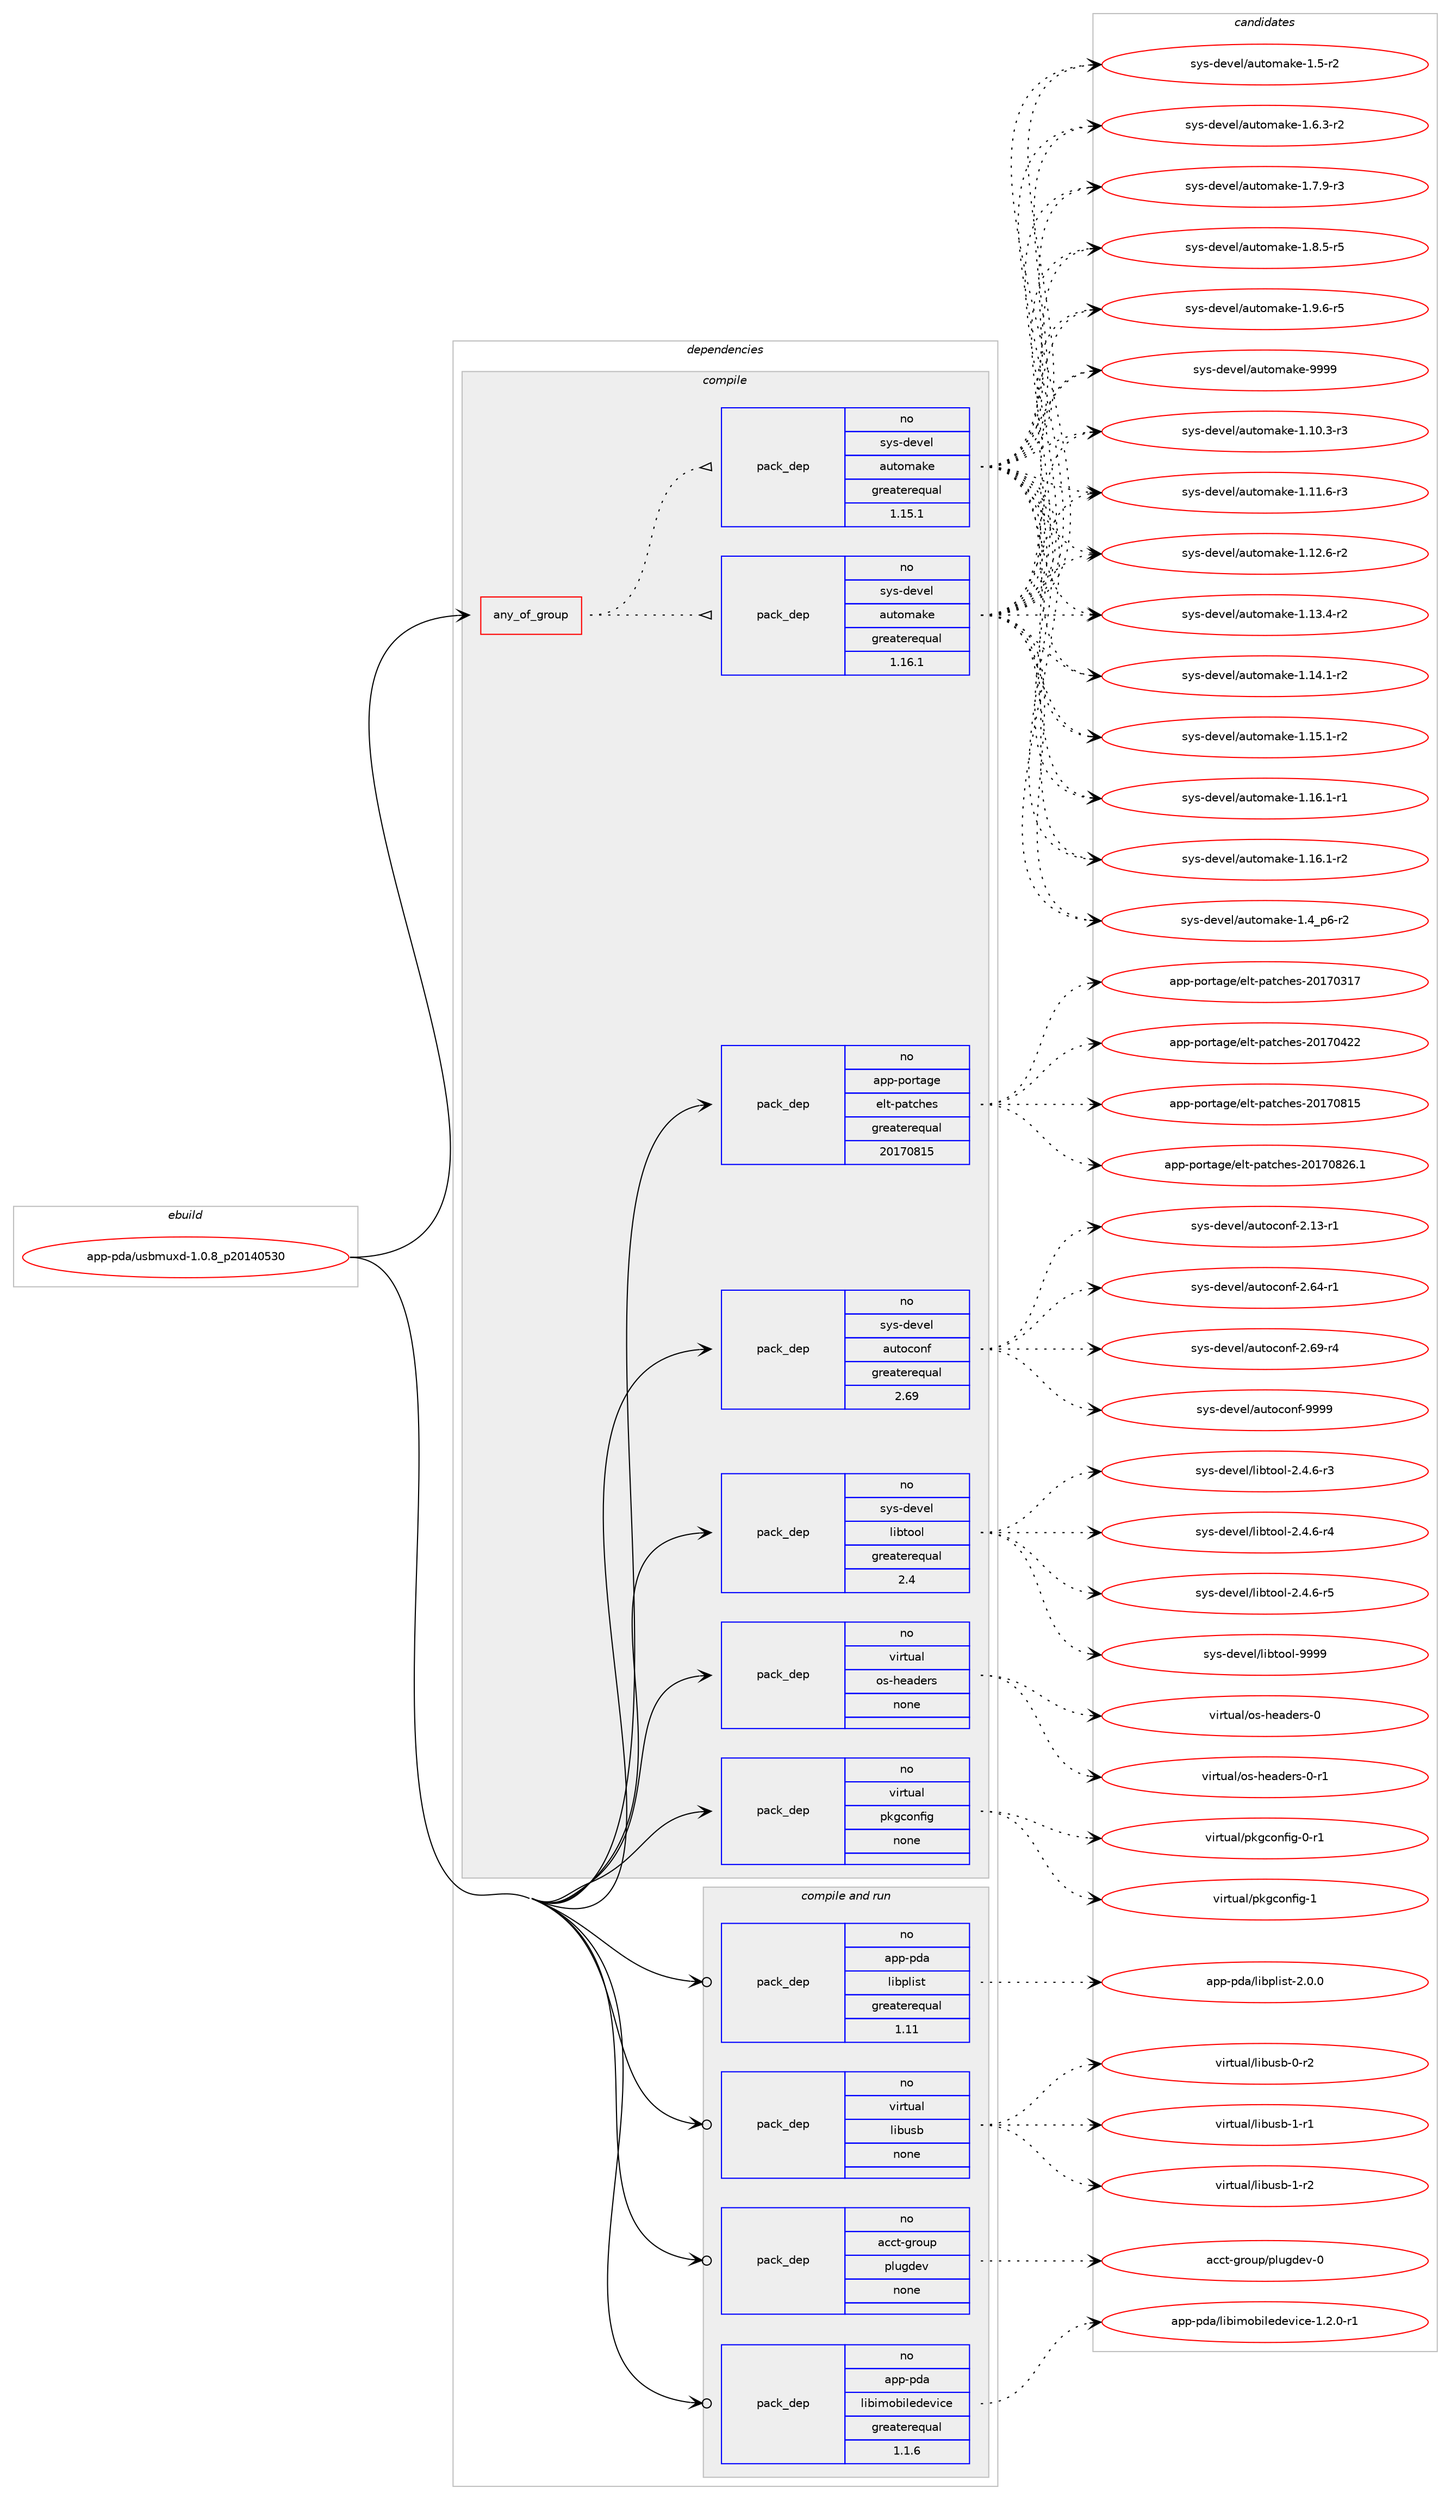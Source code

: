 digraph prolog {

# *************
# Graph options
# *************

newrank=true;
concentrate=true;
compound=true;
graph [rankdir=LR,fontname=Helvetica,fontsize=10,ranksep=1.5];#, ranksep=2.5, nodesep=0.2];
edge  [arrowhead=vee];
node  [fontname=Helvetica,fontsize=10];

# **********
# The ebuild
# **********

subgraph cluster_leftcol {
color=gray;
rank=same;
label=<<i>ebuild</i>>;
id [label="app-pda/usbmuxd-1.0.8_p20140530", color=red, width=4, href="../app-pda/usbmuxd-1.0.8_p20140530.svg"];
}

# ****************
# The dependencies
# ****************

subgraph cluster_midcol {
color=gray;
label=<<i>dependencies</i>>;
subgraph cluster_compile {
fillcolor="#eeeeee";
style=filled;
label=<<i>compile</i>>;
subgraph any8811 {
dependency504832 [label=<<TABLE BORDER="0" CELLBORDER="1" CELLSPACING="0" CELLPADDING="4"><TR><TD CELLPADDING="10">any_of_group</TD></TR></TABLE>>, shape=none, color=red];subgraph pack375361 {
dependency504833 [label=<<TABLE BORDER="0" CELLBORDER="1" CELLSPACING="0" CELLPADDING="4" WIDTH="220"><TR><TD ROWSPAN="6" CELLPADDING="30">pack_dep</TD></TR><TR><TD WIDTH="110">no</TD></TR><TR><TD>sys-devel</TD></TR><TR><TD>automake</TD></TR><TR><TD>greaterequal</TD></TR><TR><TD>1.16.1</TD></TR></TABLE>>, shape=none, color=blue];
}
dependency504832:e -> dependency504833:w [weight=20,style="dotted",arrowhead="oinv"];
subgraph pack375362 {
dependency504834 [label=<<TABLE BORDER="0" CELLBORDER="1" CELLSPACING="0" CELLPADDING="4" WIDTH="220"><TR><TD ROWSPAN="6" CELLPADDING="30">pack_dep</TD></TR><TR><TD WIDTH="110">no</TD></TR><TR><TD>sys-devel</TD></TR><TR><TD>automake</TD></TR><TR><TD>greaterequal</TD></TR><TR><TD>1.15.1</TD></TR></TABLE>>, shape=none, color=blue];
}
dependency504832:e -> dependency504834:w [weight=20,style="dotted",arrowhead="oinv"];
}
id:e -> dependency504832:w [weight=20,style="solid",arrowhead="vee"];
subgraph pack375363 {
dependency504835 [label=<<TABLE BORDER="0" CELLBORDER="1" CELLSPACING="0" CELLPADDING="4" WIDTH="220"><TR><TD ROWSPAN="6" CELLPADDING="30">pack_dep</TD></TR><TR><TD WIDTH="110">no</TD></TR><TR><TD>app-portage</TD></TR><TR><TD>elt-patches</TD></TR><TR><TD>greaterequal</TD></TR><TR><TD>20170815</TD></TR></TABLE>>, shape=none, color=blue];
}
id:e -> dependency504835:w [weight=20,style="solid",arrowhead="vee"];
subgraph pack375364 {
dependency504836 [label=<<TABLE BORDER="0" CELLBORDER="1" CELLSPACING="0" CELLPADDING="4" WIDTH="220"><TR><TD ROWSPAN="6" CELLPADDING="30">pack_dep</TD></TR><TR><TD WIDTH="110">no</TD></TR><TR><TD>sys-devel</TD></TR><TR><TD>autoconf</TD></TR><TR><TD>greaterequal</TD></TR><TR><TD>2.69</TD></TR></TABLE>>, shape=none, color=blue];
}
id:e -> dependency504836:w [weight=20,style="solid",arrowhead="vee"];
subgraph pack375365 {
dependency504837 [label=<<TABLE BORDER="0" CELLBORDER="1" CELLSPACING="0" CELLPADDING="4" WIDTH="220"><TR><TD ROWSPAN="6" CELLPADDING="30">pack_dep</TD></TR><TR><TD WIDTH="110">no</TD></TR><TR><TD>sys-devel</TD></TR><TR><TD>libtool</TD></TR><TR><TD>greaterequal</TD></TR><TR><TD>2.4</TD></TR></TABLE>>, shape=none, color=blue];
}
id:e -> dependency504837:w [weight=20,style="solid",arrowhead="vee"];
subgraph pack375366 {
dependency504838 [label=<<TABLE BORDER="0" CELLBORDER="1" CELLSPACING="0" CELLPADDING="4" WIDTH="220"><TR><TD ROWSPAN="6" CELLPADDING="30">pack_dep</TD></TR><TR><TD WIDTH="110">no</TD></TR><TR><TD>virtual</TD></TR><TR><TD>os-headers</TD></TR><TR><TD>none</TD></TR><TR><TD></TD></TR></TABLE>>, shape=none, color=blue];
}
id:e -> dependency504838:w [weight=20,style="solid",arrowhead="vee"];
subgraph pack375367 {
dependency504839 [label=<<TABLE BORDER="0" CELLBORDER="1" CELLSPACING="0" CELLPADDING="4" WIDTH="220"><TR><TD ROWSPAN="6" CELLPADDING="30">pack_dep</TD></TR><TR><TD WIDTH="110">no</TD></TR><TR><TD>virtual</TD></TR><TR><TD>pkgconfig</TD></TR><TR><TD>none</TD></TR><TR><TD></TD></TR></TABLE>>, shape=none, color=blue];
}
id:e -> dependency504839:w [weight=20,style="solid",arrowhead="vee"];
}
subgraph cluster_compileandrun {
fillcolor="#eeeeee";
style=filled;
label=<<i>compile and run</i>>;
subgraph pack375368 {
dependency504840 [label=<<TABLE BORDER="0" CELLBORDER="1" CELLSPACING="0" CELLPADDING="4" WIDTH="220"><TR><TD ROWSPAN="6" CELLPADDING="30">pack_dep</TD></TR><TR><TD WIDTH="110">no</TD></TR><TR><TD>acct-group</TD></TR><TR><TD>plugdev</TD></TR><TR><TD>none</TD></TR><TR><TD></TD></TR></TABLE>>, shape=none, color=blue];
}
id:e -> dependency504840:w [weight=20,style="solid",arrowhead="odotvee"];
subgraph pack375369 {
dependency504841 [label=<<TABLE BORDER="0" CELLBORDER="1" CELLSPACING="0" CELLPADDING="4" WIDTH="220"><TR><TD ROWSPAN="6" CELLPADDING="30">pack_dep</TD></TR><TR><TD WIDTH="110">no</TD></TR><TR><TD>app-pda</TD></TR><TR><TD>libimobiledevice</TD></TR><TR><TD>greaterequal</TD></TR><TR><TD>1.1.6</TD></TR></TABLE>>, shape=none, color=blue];
}
id:e -> dependency504841:w [weight=20,style="solid",arrowhead="odotvee"];
subgraph pack375370 {
dependency504842 [label=<<TABLE BORDER="0" CELLBORDER="1" CELLSPACING="0" CELLPADDING="4" WIDTH="220"><TR><TD ROWSPAN="6" CELLPADDING="30">pack_dep</TD></TR><TR><TD WIDTH="110">no</TD></TR><TR><TD>app-pda</TD></TR><TR><TD>libplist</TD></TR><TR><TD>greaterequal</TD></TR><TR><TD>1.11</TD></TR></TABLE>>, shape=none, color=blue];
}
id:e -> dependency504842:w [weight=20,style="solid",arrowhead="odotvee"];
subgraph pack375371 {
dependency504843 [label=<<TABLE BORDER="0" CELLBORDER="1" CELLSPACING="0" CELLPADDING="4" WIDTH="220"><TR><TD ROWSPAN="6" CELLPADDING="30">pack_dep</TD></TR><TR><TD WIDTH="110">no</TD></TR><TR><TD>virtual</TD></TR><TR><TD>libusb</TD></TR><TR><TD>none</TD></TR><TR><TD></TD></TR></TABLE>>, shape=none, color=blue];
}
id:e -> dependency504843:w [weight=20,style="solid",arrowhead="odotvee"];
}
subgraph cluster_run {
fillcolor="#eeeeee";
style=filled;
label=<<i>run</i>>;
}
}

# **************
# The candidates
# **************

subgraph cluster_choices {
rank=same;
color=gray;
label=<<i>candidates</i>>;

subgraph choice375361 {
color=black;
nodesep=1;
choice11512111545100101118101108479711711611110997107101454946494846514511451 [label="sys-devel/automake-1.10.3-r3", color=red, width=4,href="../sys-devel/automake-1.10.3-r3.svg"];
choice11512111545100101118101108479711711611110997107101454946494946544511451 [label="sys-devel/automake-1.11.6-r3", color=red, width=4,href="../sys-devel/automake-1.11.6-r3.svg"];
choice11512111545100101118101108479711711611110997107101454946495046544511450 [label="sys-devel/automake-1.12.6-r2", color=red, width=4,href="../sys-devel/automake-1.12.6-r2.svg"];
choice11512111545100101118101108479711711611110997107101454946495146524511450 [label="sys-devel/automake-1.13.4-r2", color=red, width=4,href="../sys-devel/automake-1.13.4-r2.svg"];
choice11512111545100101118101108479711711611110997107101454946495246494511450 [label="sys-devel/automake-1.14.1-r2", color=red, width=4,href="../sys-devel/automake-1.14.1-r2.svg"];
choice11512111545100101118101108479711711611110997107101454946495346494511450 [label="sys-devel/automake-1.15.1-r2", color=red, width=4,href="../sys-devel/automake-1.15.1-r2.svg"];
choice11512111545100101118101108479711711611110997107101454946495446494511449 [label="sys-devel/automake-1.16.1-r1", color=red, width=4,href="../sys-devel/automake-1.16.1-r1.svg"];
choice11512111545100101118101108479711711611110997107101454946495446494511450 [label="sys-devel/automake-1.16.1-r2", color=red, width=4,href="../sys-devel/automake-1.16.1-r2.svg"];
choice115121115451001011181011084797117116111109971071014549465295112544511450 [label="sys-devel/automake-1.4_p6-r2", color=red, width=4,href="../sys-devel/automake-1.4_p6-r2.svg"];
choice11512111545100101118101108479711711611110997107101454946534511450 [label="sys-devel/automake-1.5-r2", color=red, width=4,href="../sys-devel/automake-1.5-r2.svg"];
choice115121115451001011181011084797117116111109971071014549465446514511450 [label="sys-devel/automake-1.6.3-r2", color=red, width=4,href="../sys-devel/automake-1.6.3-r2.svg"];
choice115121115451001011181011084797117116111109971071014549465546574511451 [label="sys-devel/automake-1.7.9-r3", color=red, width=4,href="../sys-devel/automake-1.7.9-r3.svg"];
choice115121115451001011181011084797117116111109971071014549465646534511453 [label="sys-devel/automake-1.8.5-r5", color=red, width=4,href="../sys-devel/automake-1.8.5-r5.svg"];
choice115121115451001011181011084797117116111109971071014549465746544511453 [label="sys-devel/automake-1.9.6-r5", color=red, width=4,href="../sys-devel/automake-1.9.6-r5.svg"];
choice115121115451001011181011084797117116111109971071014557575757 [label="sys-devel/automake-9999", color=red, width=4,href="../sys-devel/automake-9999.svg"];
dependency504833:e -> choice11512111545100101118101108479711711611110997107101454946494846514511451:w [style=dotted,weight="100"];
dependency504833:e -> choice11512111545100101118101108479711711611110997107101454946494946544511451:w [style=dotted,weight="100"];
dependency504833:e -> choice11512111545100101118101108479711711611110997107101454946495046544511450:w [style=dotted,weight="100"];
dependency504833:e -> choice11512111545100101118101108479711711611110997107101454946495146524511450:w [style=dotted,weight="100"];
dependency504833:e -> choice11512111545100101118101108479711711611110997107101454946495246494511450:w [style=dotted,weight="100"];
dependency504833:e -> choice11512111545100101118101108479711711611110997107101454946495346494511450:w [style=dotted,weight="100"];
dependency504833:e -> choice11512111545100101118101108479711711611110997107101454946495446494511449:w [style=dotted,weight="100"];
dependency504833:e -> choice11512111545100101118101108479711711611110997107101454946495446494511450:w [style=dotted,weight="100"];
dependency504833:e -> choice115121115451001011181011084797117116111109971071014549465295112544511450:w [style=dotted,weight="100"];
dependency504833:e -> choice11512111545100101118101108479711711611110997107101454946534511450:w [style=dotted,weight="100"];
dependency504833:e -> choice115121115451001011181011084797117116111109971071014549465446514511450:w [style=dotted,weight="100"];
dependency504833:e -> choice115121115451001011181011084797117116111109971071014549465546574511451:w [style=dotted,weight="100"];
dependency504833:e -> choice115121115451001011181011084797117116111109971071014549465646534511453:w [style=dotted,weight="100"];
dependency504833:e -> choice115121115451001011181011084797117116111109971071014549465746544511453:w [style=dotted,weight="100"];
dependency504833:e -> choice115121115451001011181011084797117116111109971071014557575757:w [style=dotted,weight="100"];
}
subgraph choice375362 {
color=black;
nodesep=1;
choice11512111545100101118101108479711711611110997107101454946494846514511451 [label="sys-devel/automake-1.10.3-r3", color=red, width=4,href="../sys-devel/automake-1.10.3-r3.svg"];
choice11512111545100101118101108479711711611110997107101454946494946544511451 [label="sys-devel/automake-1.11.6-r3", color=red, width=4,href="../sys-devel/automake-1.11.6-r3.svg"];
choice11512111545100101118101108479711711611110997107101454946495046544511450 [label="sys-devel/automake-1.12.6-r2", color=red, width=4,href="../sys-devel/automake-1.12.6-r2.svg"];
choice11512111545100101118101108479711711611110997107101454946495146524511450 [label="sys-devel/automake-1.13.4-r2", color=red, width=4,href="../sys-devel/automake-1.13.4-r2.svg"];
choice11512111545100101118101108479711711611110997107101454946495246494511450 [label="sys-devel/automake-1.14.1-r2", color=red, width=4,href="../sys-devel/automake-1.14.1-r2.svg"];
choice11512111545100101118101108479711711611110997107101454946495346494511450 [label="sys-devel/automake-1.15.1-r2", color=red, width=4,href="../sys-devel/automake-1.15.1-r2.svg"];
choice11512111545100101118101108479711711611110997107101454946495446494511449 [label="sys-devel/automake-1.16.1-r1", color=red, width=4,href="../sys-devel/automake-1.16.1-r1.svg"];
choice11512111545100101118101108479711711611110997107101454946495446494511450 [label="sys-devel/automake-1.16.1-r2", color=red, width=4,href="../sys-devel/automake-1.16.1-r2.svg"];
choice115121115451001011181011084797117116111109971071014549465295112544511450 [label="sys-devel/automake-1.4_p6-r2", color=red, width=4,href="../sys-devel/automake-1.4_p6-r2.svg"];
choice11512111545100101118101108479711711611110997107101454946534511450 [label="sys-devel/automake-1.5-r2", color=red, width=4,href="../sys-devel/automake-1.5-r2.svg"];
choice115121115451001011181011084797117116111109971071014549465446514511450 [label="sys-devel/automake-1.6.3-r2", color=red, width=4,href="../sys-devel/automake-1.6.3-r2.svg"];
choice115121115451001011181011084797117116111109971071014549465546574511451 [label="sys-devel/automake-1.7.9-r3", color=red, width=4,href="../sys-devel/automake-1.7.9-r3.svg"];
choice115121115451001011181011084797117116111109971071014549465646534511453 [label="sys-devel/automake-1.8.5-r5", color=red, width=4,href="../sys-devel/automake-1.8.5-r5.svg"];
choice115121115451001011181011084797117116111109971071014549465746544511453 [label="sys-devel/automake-1.9.6-r5", color=red, width=4,href="../sys-devel/automake-1.9.6-r5.svg"];
choice115121115451001011181011084797117116111109971071014557575757 [label="sys-devel/automake-9999", color=red, width=4,href="../sys-devel/automake-9999.svg"];
dependency504834:e -> choice11512111545100101118101108479711711611110997107101454946494846514511451:w [style=dotted,weight="100"];
dependency504834:e -> choice11512111545100101118101108479711711611110997107101454946494946544511451:w [style=dotted,weight="100"];
dependency504834:e -> choice11512111545100101118101108479711711611110997107101454946495046544511450:w [style=dotted,weight="100"];
dependency504834:e -> choice11512111545100101118101108479711711611110997107101454946495146524511450:w [style=dotted,weight="100"];
dependency504834:e -> choice11512111545100101118101108479711711611110997107101454946495246494511450:w [style=dotted,weight="100"];
dependency504834:e -> choice11512111545100101118101108479711711611110997107101454946495346494511450:w [style=dotted,weight="100"];
dependency504834:e -> choice11512111545100101118101108479711711611110997107101454946495446494511449:w [style=dotted,weight="100"];
dependency504834:e -> choice11512111545100101118101108479711711611110997107101454946495446494511450:w [style=dotted,weight="100"];
dependency504834:e -> choice115121115451001011181011084797117116111109971071014549465295112544511450:w [style=dotted,weight="100"];
dependency504834:e -> choice11512111545100101118101108479711711611110997107101454946534511450:w [style=dotted,weight="100"];
dependency504834:e -> choice115121115451001011181011084797117116111109971071014549465446514511450:w [style=dotted,weight="100"];
dependency504834:e -> choice115121115451001011181011084797117116111109971071014549465546574511451:w [style=dotted,weight="100"];
dependency504834:e -> choice115121115451001011181011084797117116111109971071014549465646534511453:w [style=dotted,weight="100"];
dependency504834:e -> choice115121115451001011181011084797117116111109971071014549465746544511453:w [style=dotted,weight="100"];
dependency504834:e -> choice115121115451001011181011084797117116111109971071014557575757:w [style=dotted,weight="100"];
}
subgraph choice375363 {
color=black;
nodesep=1;
choice97112112451121111141169710310147101108116451129711699104101115455048495548514955 [label="app-portage/elt-patches-20170317", color=red, width=4,href="../app-portage/elt-patches-20170317.svg"];
choice97112112451121111141169710310147101108116451129711699104101115455048495548525050 [label="app-portage/elt-patches-20170422", color=red, width=4,href="../app-portage/elt-patches-20170422.svg"];
choice97112112451121111141169710310147101108116451129711699104101115455048495548564953 [label="app-portage/elt-patches-20170815", color=red, width=4,href="../app-portage/elt-patches-20170815.svg"];
choice971121124511211111411697103101471011081164511297116991041011154550484955485650544649 [label="app-portage/elt-patches-20170826.1", color=red, width=4,href="../app-portage/elt-patches-20170826.1.svg"];
dependency504835:e -> choice97112112451121111141169710310147101108116451129711699104101115455048495548514955:w [style=dotted,weight="100"];
dependency504835:e -> choice97112112451121111141169710310147101108116451129711699104101115455048495548525050:w [style=dotted,weight="100"];
dependency504835:e -> choice97112112451121111141169710310147101108116451129711699104101115455048495548564953:w [style=dotted,weight="100"];
dependency504835:e -> choice971121124511211111411697103101471011081164511297116991041011154550484955485650544649:w [style=dotted,weight="100"];
}
subgraph choice375364 {
color=black;
nodesep=1;
choice1151211154510010111810110847971171161119911111010245504649514511449 [label="sys-devel/autoconf-2.13-r1", color=red, width=4,href="../sys-devel/autoconf-2.13-r1.svg"];
choice1151211154510010111810110847971171161119911111010245504654524511449 [label="sys-devel/autoconf-2.64-r1", color=red, width=4,href="../sys-devel/autoconf-2.64-r1.svg"];
choice1151211154510010111810110847971171161119911111010245504654574511452 [label="sys-devel/autoconf-2.69-r4", color=red, width=4,href="../sys-devel/autoconf-2.69-r4.svg"];
choice115121115451001011181011084797117116111991111101024557575757 [label="sys-devel/autoconf-9999", color=red, width=4,href="../sys-devel/autoconf-9999.svg"];
dependency504836:e -> choice1151211154510010111810110847971171161119911111010245504649514511449:w [style=dotted,weight="100"];
dependency504836:e -> choice1151211154510010111810110847971171161119911111010245504654524511449:w [style=dotted,weight="100"];
dependency504836:e -> choice1151211154510010111810110847971171161119911111010245504654574511452:w [style=dotted,weight="100"];
dependency504836:e -> choice115121115451001011181011084797117116111991111101024557575757:w [style=dotted,weight="100"];
}
subgraph choice375365 {
color=black;
nodesep=1;
choice1151211154510010111810110847108105981161111111084550465246544511451 [label="sys-devel/libtool-2.4.6-r3", color=red, width=4,href="../sys-devel/libtool-2.4.6-r3.svg"];
choice1151211154510010111810110847108105981161111111084550465246544511452 [label="sys-devel/libtool-2.4.6-r4", color=red, width=4,href="../sys-devel/libtool-2.4.6-r4.svg"];
choice1151211154510010111810110847108105981161111111084550465246544511453 [label="sys-devel/libtool-2.4.6-r5", color=red, width=4,href="../sys-devel/libtool-2.4.6-r5.svg"];
choice1151211154510010111810110847108105981161111111084557575757 [label="sys-devel/libtool-9999", color=red, width=4,href="../sys-devel/libtool-9999.svg"];
dependency504837:e -> choice1151211154510010111810110847108105981161111111084550465246544511451:w [style=dotted,weight="100"];
dependency504837:e -> choice1151211154510010111810110847108105981161111111084550465246544511452:w [style=dotted,weight="100"];
dependency504837:e -> choice1151211154510010111810110847108105981161111111084550465246544511453:w [style=dotted,weight="100"];
dependency504837:e -> choice1151211154510010111810110847108105981161111111084557575757:w [style=dotted,weight="100"];
}
subgraph choice375366 {
color=black;
nodesep=1;
choice118105114116117971084711111545104101971001011141154548 [label="virtual/os-headers-0", color=red, width=4,href="../virtual/os-headers-0.svg"];
choice1181051141161179710847111115451041019710010111411545484511449 [label="virtual/os-headers-0-r1", color=red, width=4,href="../virtual/os-headers-0-r1.svg"];
dependency504838:e -> choice118105114116117971084711111545104101971001011141154548:w [style=dotted,weight="100"];
dependency504838:e -> choice1181051141161179710847111115451041019710010111411545484511449:w [style=dotted,weight="100"];
}
subgraph choice375367 {
color=black;
nodesep=1;
choice11810511411611797108471121071039911111010210510345484511449 [label="virtual/pkgconfig-0-r1", color=red, width=4,href="../virtual/pkgconfig-0-r1.svg"];
choice1181051141161179710847112107103991111101021051034549 [label="virtual/pkgconfig-1", color=red, width=4,href="../virtual/pkgconfig-1.svg"];
dependency504839:e -> choice11810511411611797108471121071039911111010210510345484511449:w [style=dotted,weight="100"];
dependency504839:e -> choice1181051141161179710847112107103991111101021051034549:w [style=dotted,weight="100"];
}
subgraph choice375368 {
color=black;
nodesep=1;
choice97999911645103114111117112471121081171031001011184548 [label="acct-group/plugdev-0", color=red, width=4,href="../acct-group/plugdev-0.svg"];
dependency504840:e -> choice97999911645103114111117112471121081171031001011184548:w [style=dotted,weight="100"];
}
subgraph choice375369 {
color=black;
nodesep=1;
choice971121124511210097471081059810510911198105108101100101118105991014549465046484511449 [label="app-pda/libimobiledevice-1.2.0-r1", color=red, width=4,href="../app-pda/libimobiledevice-1.2.0-r1.svg"];
dependency504841:e -> choice971121124511210097471081059810510911198105108101100101118105991014549465046484511449:w [style=dotted,weight="100"];
}
subgraph choice375370 {
color=black;
nodesep=1;
choice9711211245112100974710810598112108105115116455046484648 [label="app-pda/libplist-2.0.0", color=red, width=4,href="../app-pda/libplist-2.0.0.svg"];
dependency504842:e -> choice9711211245112100974710810598112108105115116455046484648:w [style=dotted,weight="100"];
}
subgraph choice375371 {
color=black;
nodesep=1;
choice1181051141161179710847108105981171159845484511450 [label="virtual/libusb-0-r2", color=red, width=4,href="../virtual/libusb-0-r2.svg"];
choice1181051141161179710847108105981171159845494511449 [label="virtual/libusb-1-r1", color=red, width=4,href="../virtual/libusb-1-r1.svg"];
choice1181051141161179710847108105981171159845494511450 [label="virtual/libusb-1-r2", color=red, width=4,href="../virtual/libusb-1-r2.svg"];
dependency504843:e -> choice1181051141161179710847108105981171159845484511450:w [style=dotted,weight="100"];
dependency504843:e -> choice1181051141161179710847108105981171159845494511449:w [style=dotted,weight="100"];
dependency504843:e -> choice1181051141161179710847108105981171159845494511450:w [style=dotted,weight="100"];
}
}

}
